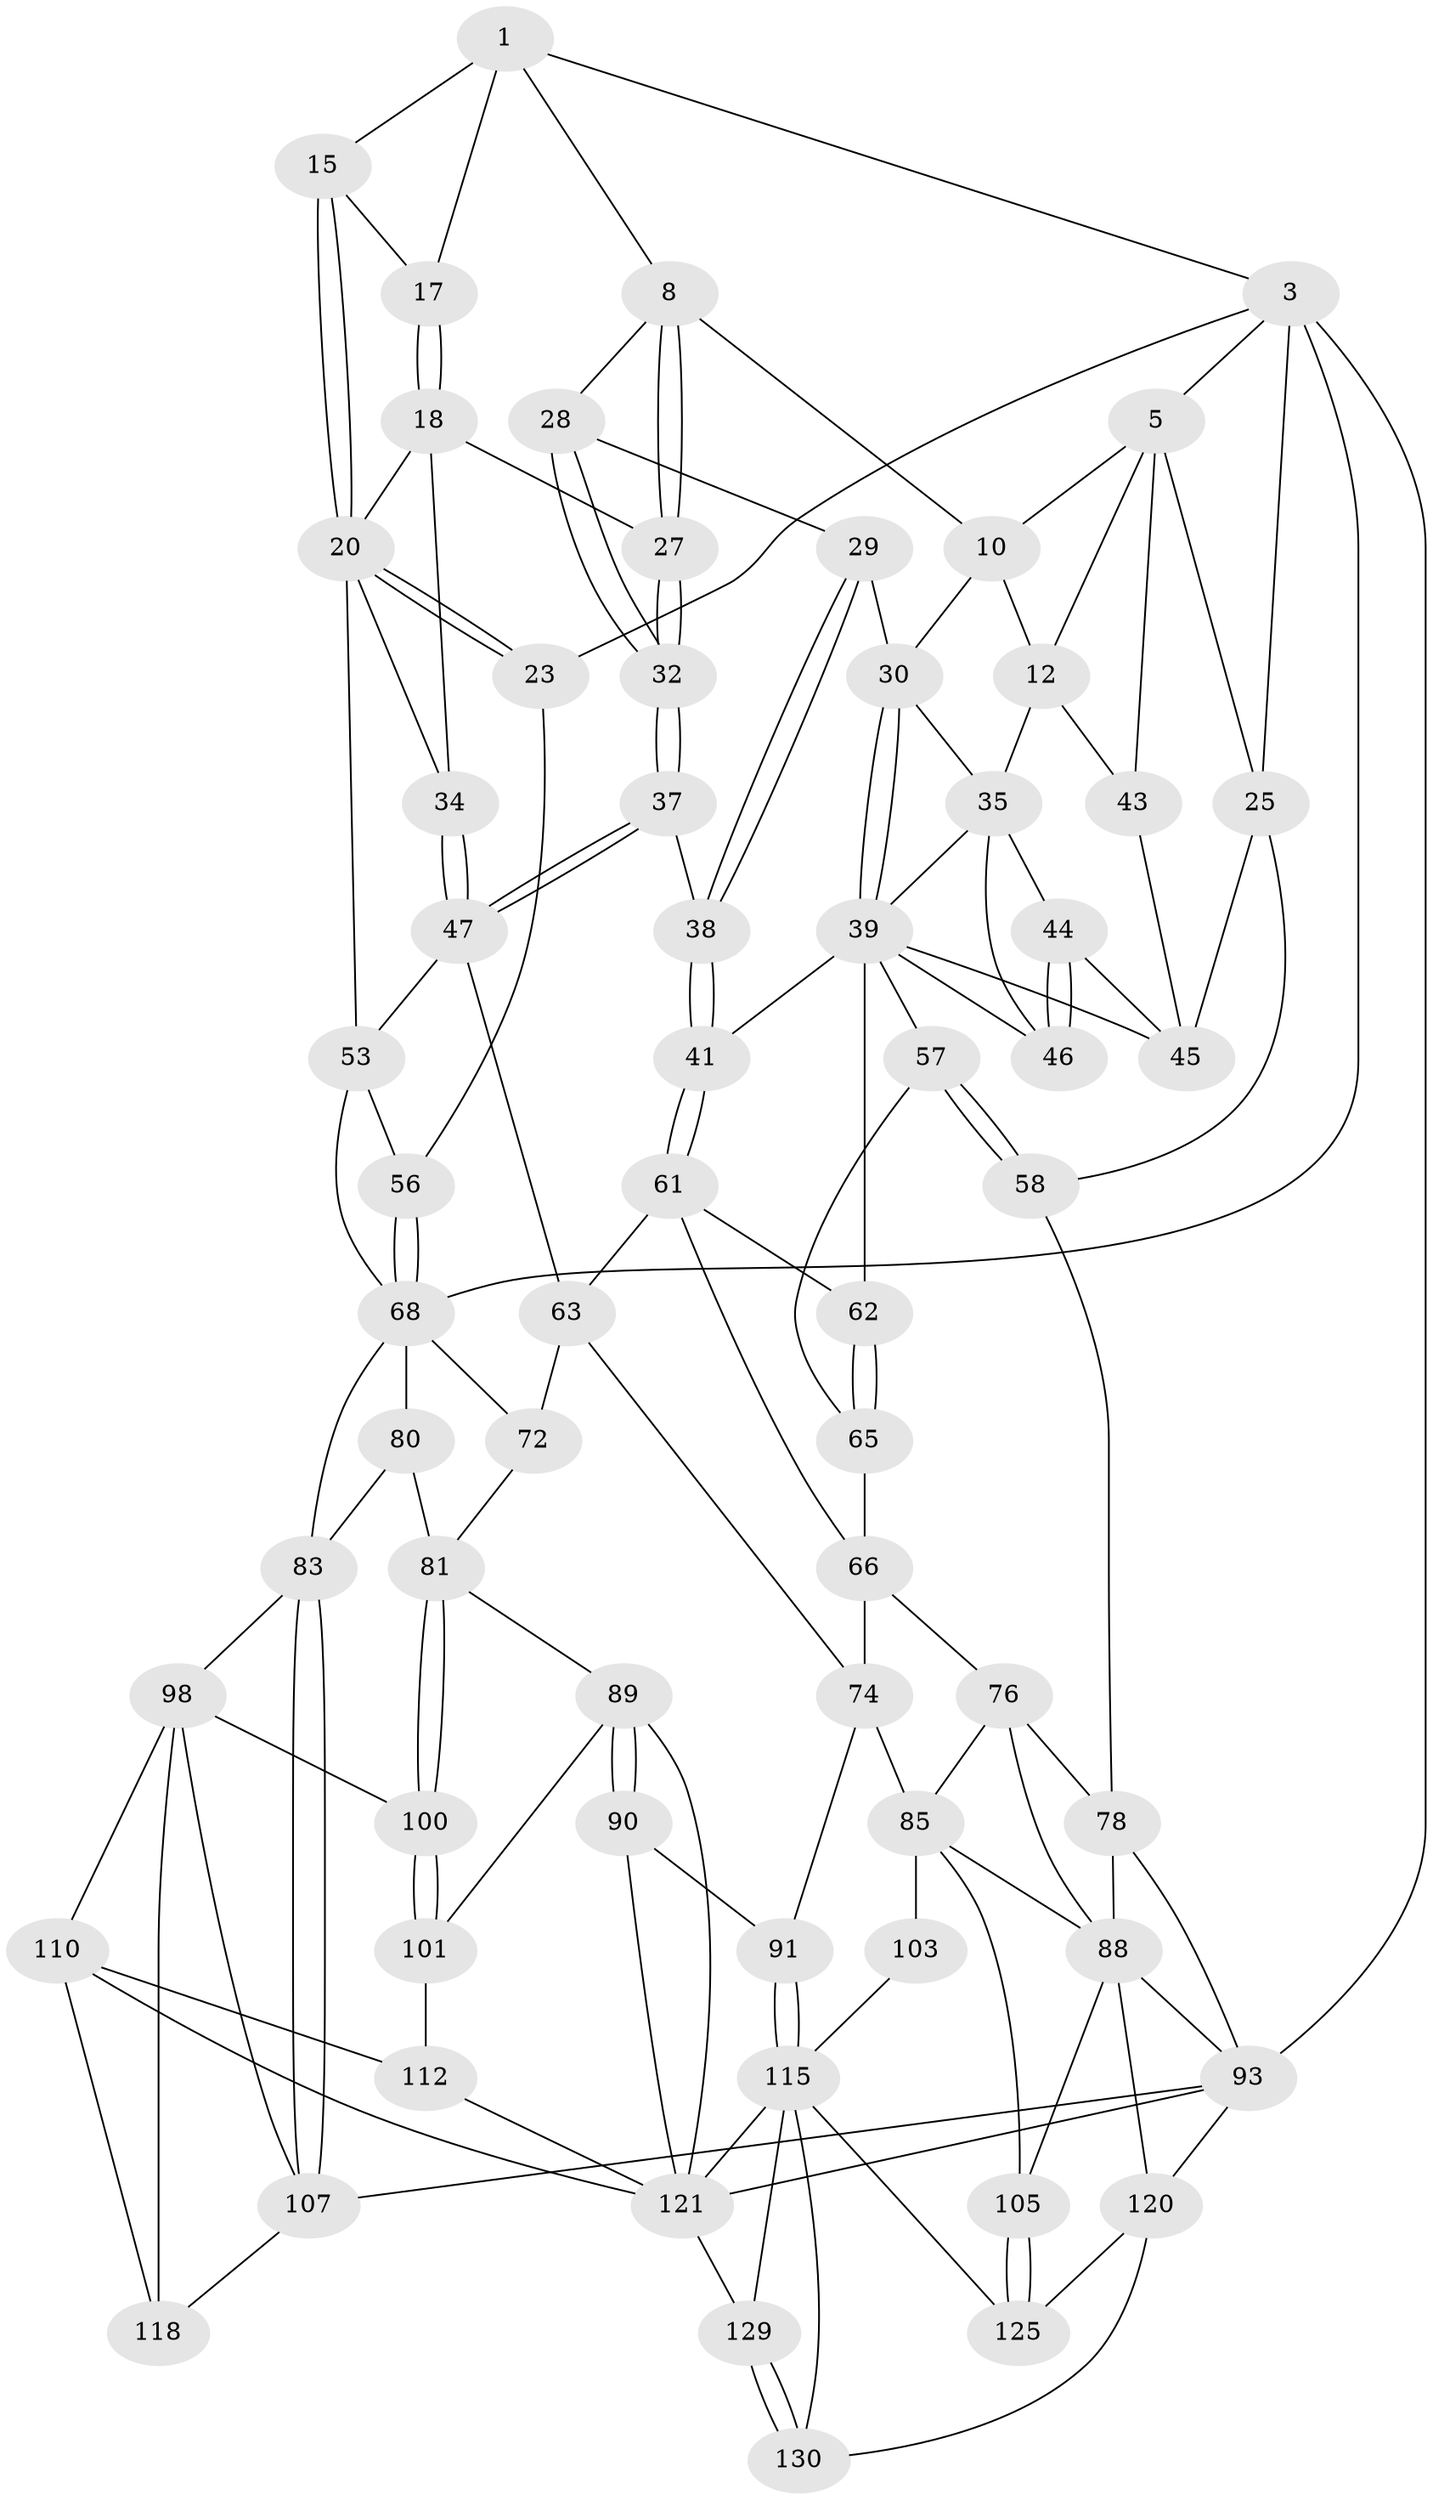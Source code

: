 // original degree distribution, {4: 0.20454545454545456, 5: 0.5681818181818182, 6: 0.20454545454545456, 3: 0.022727272727272728}
// Generated by graph-tools (version 1.1) at 2025/16/03/09/25 04:16:51]
// undirected, 66 vertices, 150 edges
graph export_dot {
graph [start="1"]
  node [color=gray90,style=filled];
  1 [pos="+0.682446245672256+0",super="+2+7"];
  3 [pos="+1+0",super="+4+22"];
  5 [pos="+0+0",super="+6+14"];
  8 [pos="+0.5878510359812597+0.07544533406114265",super="+9"];
  10 [pos="+0.31241996977047254+0",super="+11"];
  12 [pos="+0.15542991182258006+0.15205292713672589",super="+13"];
  15 [pos="+0.921341907609416+0.030137504689600986",super="+16"];
  17 [pos="+0.7315003685384072+0.05625436600403817"];
  18 [pos="+0.7558266473709785+0.10606695789058058",super="+26+19"];
  20 [pos="+0.966077492279209+0.24767288352658517",super="+21"];
  23 [pos="+1+0.29727184402750384"];
  25 [pos="+0+0.28310472427864564",super="+50"];
  27 [pos="+0.5862038047953586+0.1517018994303401"];
  28 [pos="+0.39507290724034794+0.09878931767497105"];
  29 [pos="+0.3701976044446537+0.13715713489077147"];
  30 [pos="+0.3522257714933067+0.1561298671558869",super="+31"];
  32 [pos="+0.5338083903260401+0.23295051001944325"];
  34 [pos="+0.7725568100087151+0.22342726617177078"];
  35 [pos="+0.2328335382461212+0.24343243056475258",super="+36+40"];
  37 [pos="+0.5345340145294692+0.32286637776460786"];
  38 [pos="+0.4708689602700056+0.33466734174288"];
  39 [pos="+0.3467061124673963+0.21502139180304278",super="+42"];
  41 [pos="+0.39897803145432825+0.358369295782675"];
  43 [pos="+0.1000207459022713+0.19266804961129083"];
  44 [pos="+0.13616097593504153+0.2910292610479775"];
  45 [pos="+0.11961858826475112+0.2937511625248935",super="+49"];
  46 [pos="+0.23844971135064838+0.2866805263250651"];
  47 [pos="+0.5890719437156074+0.35834244662123155",super="+55"];
  53 [pos="+0.8065592627323248+0.4524474079901852",super="+54"];
  56 [pos="+0.8581066164179699+0.4752297081746152"];
  57 [pos="+0.11097536020226251+0.5370111469211439",super="+60"];
  58 [pos="+0+0.5256923162692474"];
  61 [pos="+0.3858272758447357+0.4035021831982751",super="+64"];
  62 [pos="+0.25216246818937066+0.43739115497751235"];
  63 [pos="+0.39741580329980847+0.5277101584494339",super="+73"];
  65 [pos="+0.2063264707522726+0.5727574854140256"];
  66 [pos="+0.2923530869641643+0.5899135564022633",super="+67"];
  68 [pos="+0.9182801127743954+0.5676220609421267",super="+69+71"];
  72 [pos="+0.6330750072151706+0.602337995481077"];
  74 [pos="+0.49439854243375425+0.6835272158649568",super="+92+75"];
  76 [pos="+0.23583131913449307+0.6001037388735883",super="+77"];
  78 [pos="+0.09830828862394145+0.7582480351520406",super="+79"];
  80 [pos="+0.8506493292895778+0.6831982216468563"];
  81 [pos="+0.8027948649782344+0.7085261954555667",super="+82"];
  83 [pos="+1+0.665591973398495",super="+84"];
  85 [pos="+0.37587126558654393+0.7726081868126313",super="+95+86"];
  88 [pos="+0.22674905347429353+0.7399492472176668",super="+96"];
  89 [pos="+0.6567692093660494+0.8343153470546815",super="+102"];
  90 [pos="+0.6356048834257733+0.851394433017691"];
  91 [pos="+0.5583542455603764+0.8749250204470883"];
  93 [pos="+0+0.9913616963303756",super="+94"];
  98 [pos="+0.9445663665386254+0.7846725258969718",super="+99+108"];
  100 [pos="+0.8367365221706615+0.8163743317930322"];
  101 [pos="+0.8093558658188835+0.8778120026435302"];
  103 [pos="+0.3498182930725613+0.9012865149809844"];
  105 [pos="+0.2045142764937454+0.8785301519725105"];
  107 [pos="+1+0.8904969526184724",super="+114"];
  110 [pos="+0.9229370372381449+0.85144767713506",super="+111"];
  112 [pos="+0.868031405491852+0.8937727495839558"];
  115 [pos="+0.5455509748896331+0.9052306802595476",super="+116"];
  118 [pos="+0.9648132103170589+0.9163387563111689"];
  120 [pos="+0+1",super="+126"];
  121 [pos="+0.899377847888307+1",super="+122+124"];
  125 [pos="+0.20467193957712135+0.8791299638847332"];
  129 [pos="+0.4918985200013015+1"];
  130 [pos="+0.2986592812414579+1"];
  1 -- 3;
  1 -- 8;
  1 -- 17;
  1 -- 15;
  3 -- 25;
  3 -- 5;
  3 -- 93 [weight=2];
  3 -- 68;
  3 -- 23;
  5 -- 10;
  5 -- 25;
  5 -- 43;
  5 -- 12;
  8 -- 27;
  8 -- 27;
  8 -- 10;
  8 -- 28;
  10 -- 12;
  10 -- 30;
  12 -- 35;
  12 -- 43;
  15 -- 20;
  15 -- 20;
  15 -- 17;
  17 -- 18;
  17 -- 18;
  18 -- 27;
  18 -- 34;
  18 -- 20;
  20 -- 23;
  20 -- 23;
  20 -- 34;
  20 -- 53;
  23 -- 56;
  25 -- 58;
  25 -- 45;
  27 -- 32;
  27 -- 32;
  28 -- 29;
  28 -- 32;
  28 -- 32;
  29 -- 30;
  29 -- 38;
  29 -- 38;
  30 -- 39;
  30 -- 39;
  30 -- 35;
  32 -- 37;
  32 -- 37;
  34 -- 47;
  34 -- 47;
  35 -- 44;
  35 -- 46;
  35 -- 39;
  37 -- 38;
  37 -- 47;
  37 -- 47;
  38 -- 41;
  38 -- 41;
  39 -- 62;
  39 -- 41;
  39 -- 46;
  39 -- 57 [weight=2];
  39 -- 45;
  41 -- 61;
  41 -- 61;
  43 -- 45;
  44 -- 45;
  44 -- 46;
  44 -- 46;
  47 -- 63;
  47 -- 53;
  53 -- 56;
  53 -- 68;
  56 -- 68;
  56 -- 68;
  57 -- 58;
  57 -- 58;
  57 -- 65;
  58 -- 78;
  61 -- 62;
  61 -- 66;
  61 -- 63;
  62 -- 65;
  62 -- 65;
  63 -- 72;
  63 -- 74;
  65 -- 66;
  66 -- 74;
  66 -- 76;
  68 -- 80;
  68 -- 72;
  68 -- 83;
  72 -- 81;
  74 -- 91;
  74 -- 85 [weight=2];
  76 -- 88;
  76 -- 78;
  76 -- 85;
  78 -- 88;
  78 -- 93;
  80 -- 81;
  80 -- 83;
  81 -- 100;
  81 -- 100;
  81 -- 89;
  83 -- 107;
  83 -- 107;
  83 -- 98;
  85 -- 103 [weight=2];
  85 -- 88;
  85 -- 105;
  88 -- 105;
  88 -- 120;
  88 -- 93;
  89 -- 90;
  89 -- 90;
  89 -- 101;
  89 -- 121;
  90 -- 91;
  90 -- 121;
  91 -- 115;
  91 -- 115;
  93 -- 120;
  93 -- 107;
  93 -- 121;
  98 -- 100;
  98 -- 110 [weight=2];
  98 -- 107;
  98 -- 118;
  100 -- 101;
  100 -- 101;
  101 -- 112;
  103 -- 115;
  105 -- 125;
  105 -- 125;
  107 -- 118;
  110 -- 112;
  110 -- 121;
  110 -- 118;
  112 -- 121;
  115 -- 129;
  115 -- 130;
  115 -- 125;
  115 -- 121;
  120 -- 130;
  120 -- 125;
  121 -- 129;
  129 -- 130;
  129 -- 130;
}

